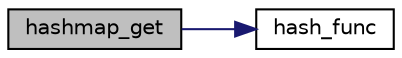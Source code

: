 digraph "hashmap_get"
{
 // LATEX_PDF_SIZE
  edge [fontname="Helvetica",fontsize="10",labelfontname="Helvetica",labelfontsize="10"];
  node [fontname="Helvetica",fontsize="10",shape=record];
  rankdir="LR";
  Node1 [label="hashmap_get",height=0.2,width=0.4,color="black", fillcolor="grey75", style="filled", fontcolor="black",tooltip="Fetch value of a key from hashmap."];
  Node1 -> Node2 [color="midnightblue",fontsize="10",style="solid",fontname="Helvetica"];
  Node2 [label="hash_func",height=0.2,width=0.4,color="black", fillcolor="white", style="filled",URL="$hm_8c.html#a5f8d182424bfd3699788630d0424a83a",tooltip=" "];
}

